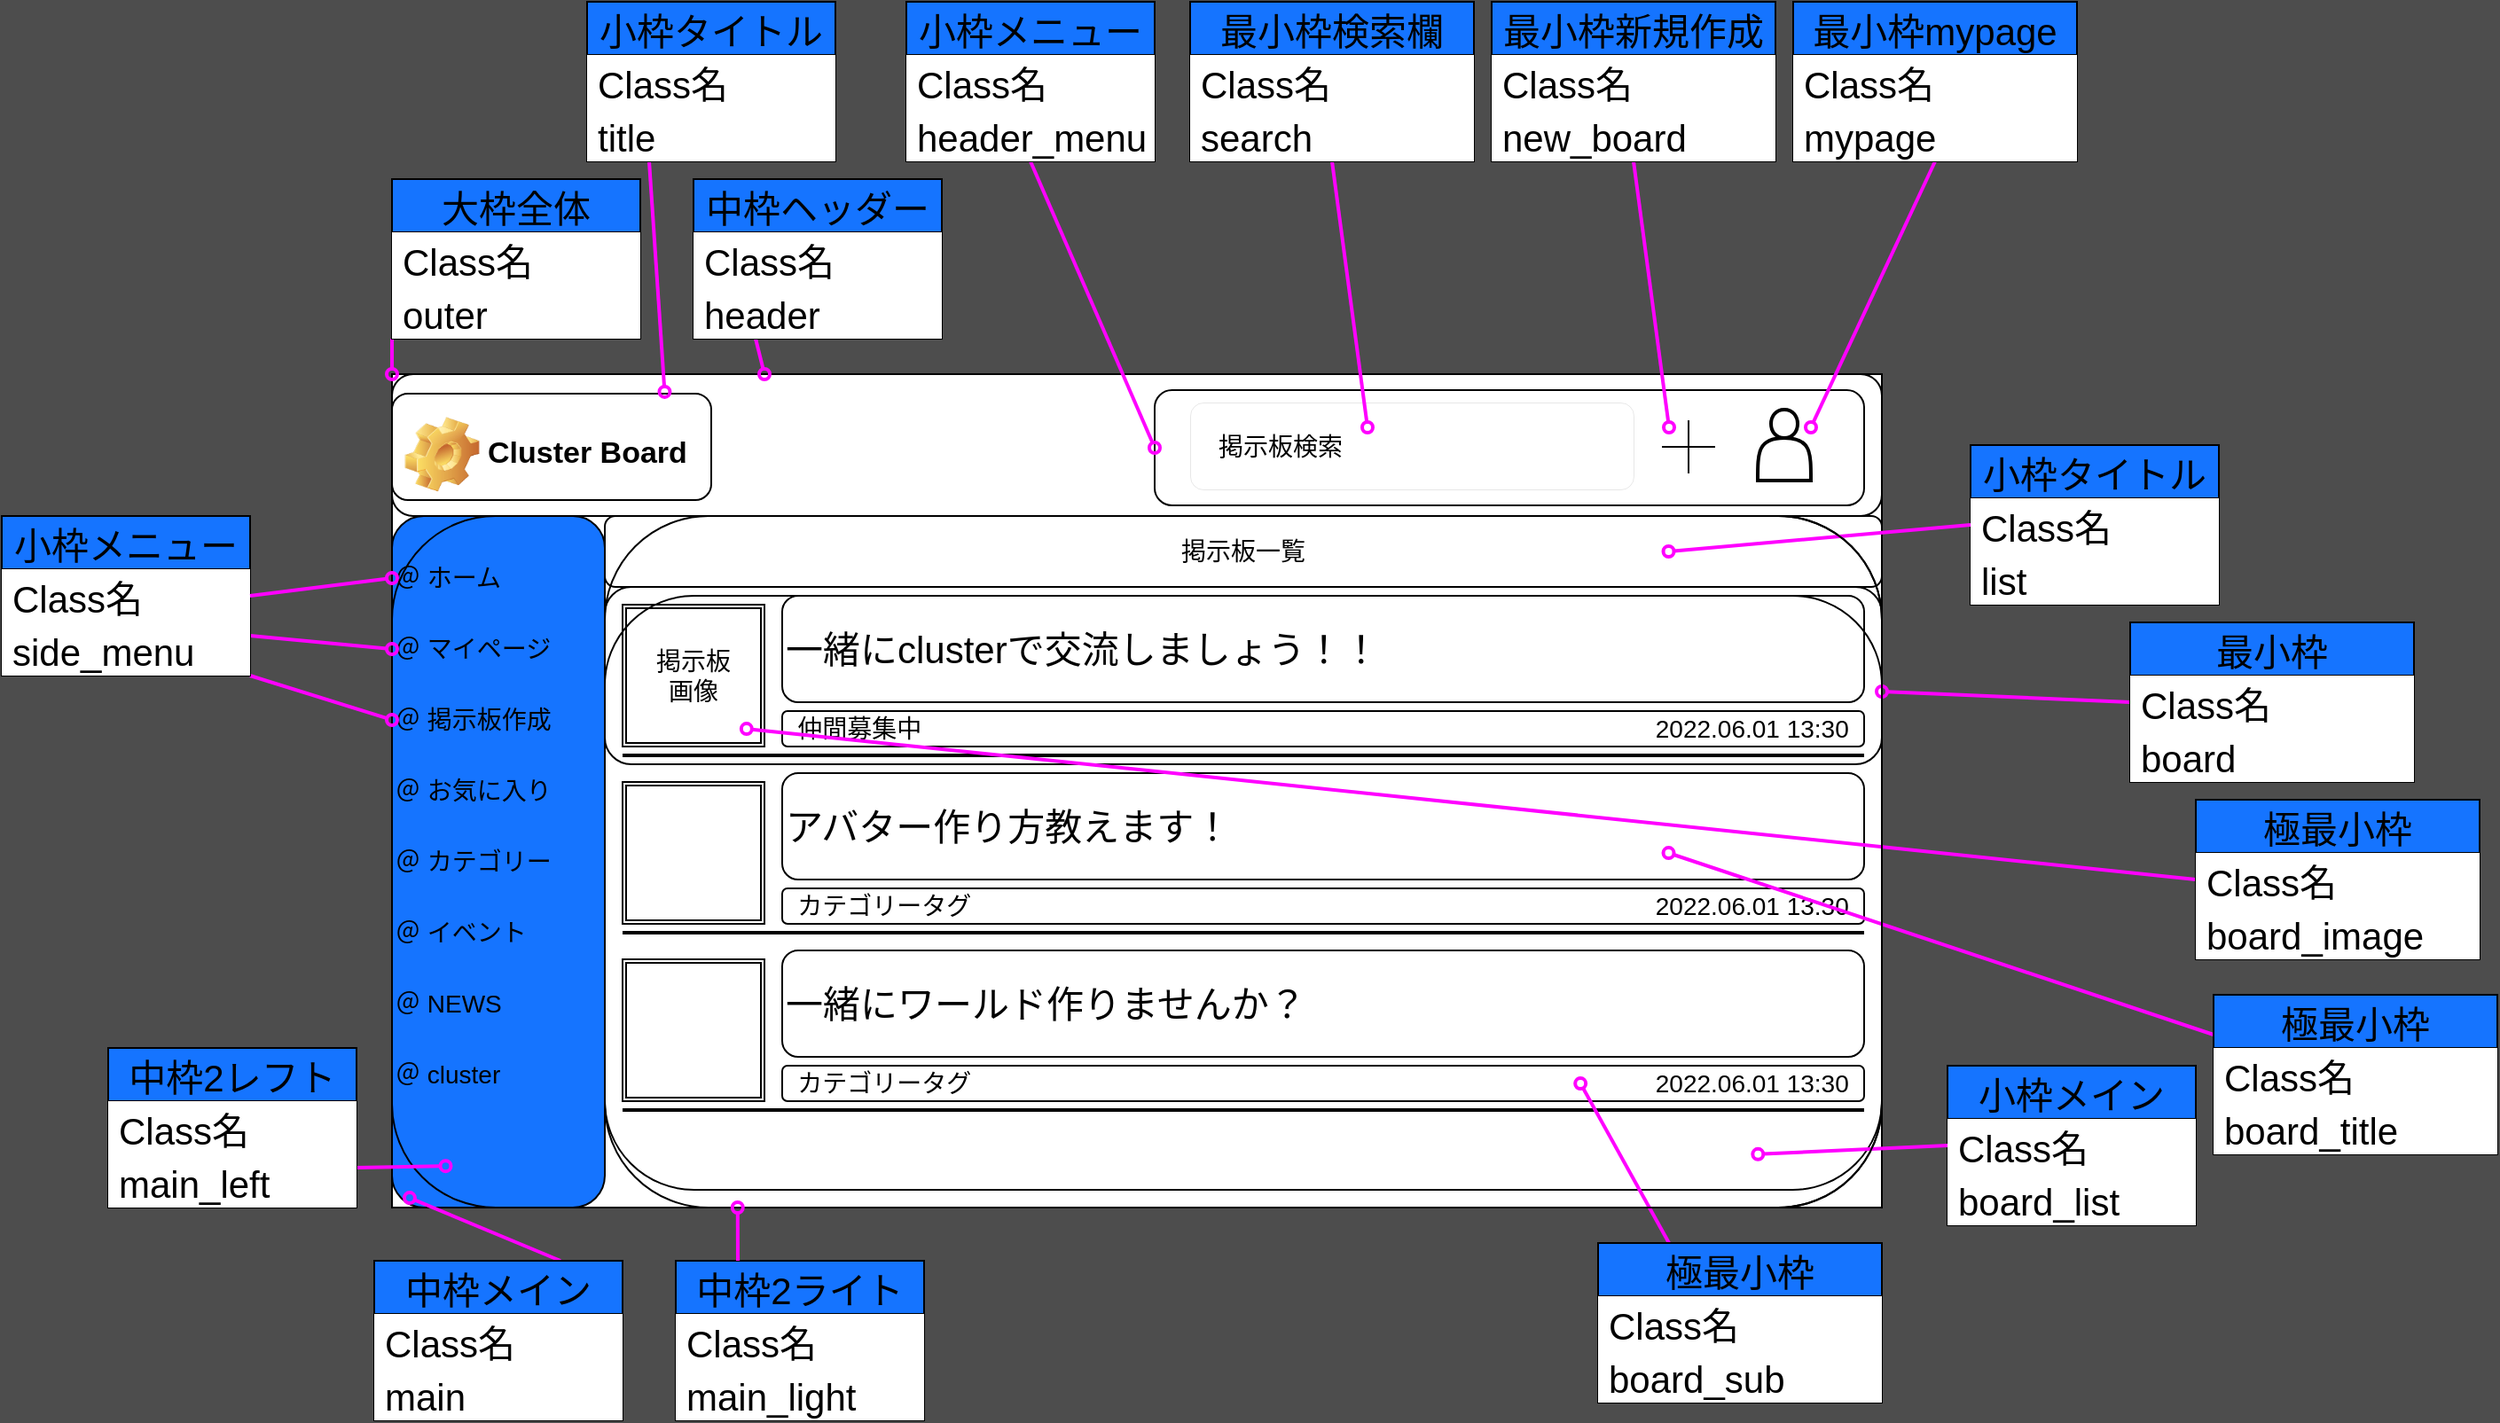<mxfile>
    <diagram id="5NjRsivekWBU3BriZSe2" name="ページ1">
        <mxGraphModel dx="1555" dy="1671" grid="1" gridSize="10" guides="1" tooltips="1" connect="1" arrows="1" fold="1" page="1" pageScale="1" pageWidth="827" pageHeight="1169" background="#4D4D4D" math="0" shadow="0">
            <root>
                <mxCell id="0"/>
                <mxCell id="1" parent="0"/>
                <mxCell id="2" value="" style="rounded=0;whiteSpace=wrap;html=1;fillColor=default;" parent="1" vertex="1">
                    <mxGeometry x="-50" y="90" width="840" height="470" as="geometry"/>
                </mxCell>
                <mxCell id="4" value="" style="rounded=1;whiteSpace=wrap;html=1;fillColor=#1574FF;" parent="1" vertex="1">
                    <mxGeometry x="-50" y="170" width="120" height="390" as="geometry"/>
                </mxCell>
                <mxCell id="64" value="" style="rounded=1;whiteSpace=wrap;html=1;fontSize=21;strokeColor=#000000;strokeWidth=1;fillColor=none;" parent="1" vertex="1">
                    <mxGeometry x="-50" y="170" width="840" height="390" as="geometry"/>
                </mxCell>
                <mxCell id="3" value="" style="rounded=1;whiteSpace=wrap;html=1;fillColor=#FFFFFF;" parent="1" vertex="1">
                    <mxGeometry x="-50" y="90" width="840" height="80" as="geometry"/>
                </mxCell>
                <mxCell id="5" value="&lt;font style=&quot;font-size: 17px&quot;&gt;Cluster Board&lt;/font&gt;" style="label;whiteSpace=wrap;html=1;image=img/clipart/Gear_128x128.png;fillColor=none;strokeWidth=0;strokeColor=none;" parent="1" vertex="1">
                    <mxGeometry x="-50" y="100" width="210" height="70" as="geometry"/>
                </mxCell>
                <mxCell id="9" value="&lt;font style=&quot;font-size: 14px&quot;&gt;＠ ホーム&lt;/font&gt;" style="rounded=1;whiteSpace=wrap;html=1;fontSize=17;strokeWidth=0;fillColor=none;strokeColor=none;align=left;" parent="1" vertex="1">
                    <mxGeometry x="-50" y="180" width="100" height="50" as="geometry"/>
                </mxCell>
                <mxCell id="11" value="&lt;font style=&quot;font-size: 14px&quot;&gt;＠ マイページ&lt;/font&gt;" style="rounded=1;whiteSpace=wrap;html=1;fontSize=17;strokeWidth=0;fillColor=none;strokeColor=none;align=left;" parent="1" vertex="1">
                    <mxGeometry x="-50" y="220" width="100" height="50" as="geometry"/>
                </mxCell>
                <mxCell id="17" value="&lt;font style=&quot;font-size: 14px&quot;&gt;＠ 掲示板作成&lt;/font&gt;" style="rounded=1;whiteSpace=wrap;html=1;fontSize=17;strokeWidth=0;fillColor=none;strokeColor=none;align=left;" parent="1" vertex="1">
                    <mxGeometry x="-50" y="260" width="100" height="50" as="geometry"/>
                </mxCell>
                <mxCell id="18" value="&lt;font style=&quot;font-size: 14px&quot;&gt;＠ カテゴリー&lt;/font&gt;" style="rounded=1;whiteSpace=wrap;html=1;fontSize=17;strokeWidth=0;fillColor=none;strokeColor=none;align=left;" parent="1" vertex="1">
                    <mxGeometry x="-50" y="340" width="100" height="50" as="geometry"/>
                </mxCell>
                <mxCell id="19" value="&lt;font style=&quot;font-size: 14px&quot;&gt;＠ イベント&lt;/font&gt;" style="rounded=1;whiteSpace=wrap;html=1;fontSize=17;strokeWidth=0;fillColor=none;strokeColor=none;align=left;" parent="1" vertex="1">
                    <mxGeometry x="-50" y="380" width="100" height="50" as="geometry"/>
                </mxCell>
                <mxCell id="20" value="&lt;font style=&quot;font-size: 14px&quot;&gt;＠ NEWS&lt;/font&gt;" style="rounded=1;whiteSpace=wrap;html=1;fontSize=17;strokeWidth=0;fillColor=none;strokeColor=none;align=left;" parent="1" vertex="1">
                    <mxGeometry x="-50" y="420" width="100" height="50" as="geometry"/>
                </mxCell>
                <mxCell id="21" value="&lt;font style=&quot;font-size: 14px&quot;&gt;＠ お気に入り&lt;/font&gt;" style="rounded=1;whiteSpace=wrap;html=1;fontSize=17;strokeWidth=0;fillColor=none;strokeColor=none;align=left;" parent="1" vertex="1">
                    <mxGeometry x="-50" y="300" width="100" height="50" as="geometry"/>
                </mxCell>
                <mxCell id="22" value="&lt;font style=&quot;font-size: 14px&quot;&gt;＠ cluster&lt;/font&gt;" style="rounded=1;whiteSpace=wrap;html=1;fontSize=17;strokeWidth=0;fillColor=none;strokeColor=none;align=left;" parent="1" vertex="1">
                    <mxGeometry x="-50" y="460" width="100" height="50" as="geometry"/>
                </mxCell>
                <mxCell id="23" value="　掲示板検索" style="rounded=1;whiteSpace=wrap;html=1;fontSize=14;strokeWidth=0;fillColor=none;align=left;" parent="1" vertex="1">
                    <mxGeometry x="400" y="106" width="250" height="49" as="geometry"/>
                </mxCell>
                <mxCell id="25" value="" style="shape=cross;whiteSpace=wrap;html=1;fontSize=14;strokeWidth=1;fillColor=none;size=0;" parent="1" vertex="1">
                    <mxGeometry x="666" y="116" width="30" height="30" as="geometry"/>
                </mxCell>
                <mxCell id="28" value="" style="shape=actor;whiteSpace=wrap;html=1;fontSize=14;strokeWidth=2;fillColor=none;strokeColor=#000000;" parent="1" vertex="1">
                    <mxGeometry x="720" y="110" width="30" height="40" as="geometry"/>
                </mxCell>
                <mxCell id="29" value="掲示板&lt;br&gt;画像" style="shape=ext;double=1;whiteSpace=wrap;html=1;aspect=fixed;fontSize=14;strokeColor=#000000;strokeWidth=1;fillColor=none;" parent="1" vertex="1">
                    <mxGeometry x="80" y="220" width="80" height="80" as="geometry"/>
                </mxCell>
                <mxCell id="31" value="掲示板一覧" style="rounded=1;whiteSpace=wrap;html=1;fontSize=14;strokeColor=#000000;strokeWidth=1;fillColor=none;" parent="1" vertex="1">
                    <mxGeometry x="70" y="170" width="720" height="40" as="geometry"/>
                </mxCell>
                <mxCell id="32" value="" style="line;strokeWidth=2;html=1;fontSize=14;fillColor=none;" parent="1" vertex="1">
                    <mxGeometry x="80" y="300" width="700" height="10" as="geometry"/>
                </mxCell>
                <mxCell id="33" value="" style="rounded=1;whiteSpace=wrap;html=1;fontSize=14;strokeColor=#000000;strokeWidth=1;fillColor=none;" parent="1" vertex="1">
                    <mxGeometry x="70" y="210" width="720" height="100" as="geometry"/>
                </mxCell>
                <mxCell id="34" value="一緒にclusterで交流しましょう！！" style="rounded=1;whiteSpace=wrap;html=1;fontSize=21;strokeColor=#000000;strokeWidth=1;fillColor=none;align=left;" parent="1" vertex="1">
                    <mxGeometry x="170" y="215" width="610" height="60" as="geometry"/>
                </mxCell>
                <mxCell id="35" value="仲間募集中　　　　　　&amp;nbsp; &amp;nbsp; &amp;nbsp; &amp;nbsp; &amp;nbsp; &amp;nbsp; &amp;nbsp; &amp;nbsp; &amp;nbsp; &amp;nbsp; 　　　　　　　　　　　　　　　　　　2022.06.01 13:30" style="rounded=1;whiteSpace=wrap;html=1;fontSize=14;strokeColor=#000000;strokeWidth=1;fillColor=none;" parent="1" vertex="1">
                    <mxGeometry x="170" y="280" width="610" height="20" as="geometry"/>
                </mxCell>
                <mxCell id="37" value="アバター作り方教えます！" style="rounded=1;whiteSpace=wrap;html=1;fontSize=21;strokeColor=#000000;strokeWidth=1;fillColor=none;align=left;" parent="1" vertex="1">
                    <mxGeometry x="170" y="315" width="610" height="60" as="geometry"/>
                </mxCell>
                <mxCell id="38" value="カテゴリータグ　　　　　　&amp;nbsp; &amp;nbsp; &amp;nbsp; &amp;nbsp; &amp;nbsp; &amp;nbsp; &amp;nbsp; &amp;nbsp; &amp;nbsp; &amp;nbsp; 　　　　　　　　　　　　　　　　2022.06.01 13:30" style="rounded=1;whiteSpace=wrap;html=1;fontSize=14;strokeColor=#000000;strokeWidth=1;fillColor=none;" parent="1" vertex="1">
                    <mxGeometry x="170" y="380" width="610" height="20" as="geometry"/>
                </mxCell>
                <mxCell id="39" value="" style="shape=ext;double=1;whiteSpace=wrap;html=1;aspect=fixed;fontSize=21;strokeColor=#000000;strokeWidth=1;fillColor=none;" parent="1" vertex="1">
                    <mxGeometry x="80" y="320" width="80" height="80" as="geometry"/>
                </mxCell>
                <mxCell id="40" value="" style="line;strokeWidth=2;html=1;fontSize=21;fillColor=none;" parent="1" vertex="1">
                    <mxGeometry x="80" y="400" width="700" height="10" as="geometry"/>
                </mxCell>
                <mxCell id="41" value="一緒にワールド作りませんか？" style="rounded=1;whiteSpace=wrap;html=1;fontSize=21;strokeColor=#000000;strokeWidth=1;fillColor=none;align=left;" parent="1" vertex="1">
                    <mxGeometry x="170" y="415" width="610" height="60" as="geometry"/>
                </mxCell>
                <mxCell id="42" value="カテゴリータグ　　　　　　&amp;nbsp; &amp;nbsp; &amp;nbsp; &amp;nbsp; &amp;nbsp; &amp;nbsp; &amp;nbsp; &amp;nbsp; &amp;nbsp; &amp;nbsp; 　　　　　　　　　　　　　　　　2022.06.01 13:30" style="rounded=1;whiteSpace=wrap;html=1;fontSize=14;strokeColor=#000000;strokeWidth=1;fillColor=none;" parent="1" vertex="1">
                    <mxGeometry x="170" y="480" width="610" height="20" as="geometry"/>
                </mxCell>
                <mxCell id="43" value="" style="shape=ext;double=1;whiteSpace=wrap;html=1;aspect=fixed;fontSize=21;strokeColor=#000000;strokeWidth=1;fillColor=none;" parent="1" vertex="1">
                    <mxGeometry x="80" y="420" width="80" height="80" as="geometry"/>
                </mxCell>
                <mxCell id="44" value="" style="line;strokeWidth=2;html=1;fontSize=21;fillColor=none;" parent="1" vertex="1">
                    <mxGeometry x="80" y="500" width="700" height="10" as="geometry"/>
                </mxCell>
                <mxCell id="53" style="edgeStyle=none;html=1;exitX=0;exitY=1;exitDx=0;exitDy=0;entryX=0;entryY=0;entryDx=0;entryDy=0;fontSize=21;strokeWidth=2;strokeColor=#FF00FF;endArrow=oval;endFill=0;" parent="1" source="49" target="3" edge="1">
                    <mxGeometry relative="1" as="geometry"/>
                </mxCell>
                <mxCell id="49" value="大枠全体" style="swimlane;fontStyle=0;childLayout=stackLayout;horizontal=1;startSize=30;horizontalStack=0;resizeParent=1;resizeParentMax=0;resizeLast=0;collapsible=1;marginBottom=0;fontSize=21;strokeColor=#000000;strokeWidth=1;fillColor=#1574FF;" parent="1" vertex="1">
                    <mxGeometry x="-50" y="-20" width="140" height="90" as="geometry"/>
                </mxCell>
                <mxCell id="50" value="Class名" style="text;strokeColor=none;fillColor=default;align=left;verticalAlign=middle;spacingLeft=4;spacingRight=4;overflow=hidden;points=[[0,0.5],[1,0.5]];portConstraint=eastwest;rotatable=0;fontSize=21;" parent="49" vertex="1">
                    <mxGeometry y="30" width="140" height="30" as="geometry"/>
                </mxCell>
                <mxCell id="51" value="outer" style="text;strokeColor=none;fillColor=default;align=left;verticalAlign=middle;spacingLeft=4;spacingRight=4;overflow=hidden;points=[[0,0.5],[1,0.5]];portConstraint=eastwest;rotatable=0;fontSize=21;" parent="49" vertex="1">
                    <mxGeometry y="60" width="140" height="30" as="geometry"/>
                </mxCell>
                <mxCell id="58" style="edgeStyle=none;html=1;exitX=0.25;exitY=1;exitDx=0;exitDy=0;entryX=0.25;entryY=0;entryDx=0;entryDy=0;fontSize=21;endArrow=oval;endFill=0;strokeColor=#FF00FF;strokeWidth=2;" parent="1" source="54" target="3" edge="1">
                    <mxGeometry relative="1" as="geometry"/>
                </mxCell>
                <mxCell id="54" value="中枠ヘッダー" style="swimlane;fontStyle=0;childLayout=stackLayout;horizontal=1;startSize=30;horizontalStack=0;resizeParent=1;resizeParentMax=0;resizeLast=0;collapsible=1;marginBottom=0;fontSize=21;strokeColor=#000000;strokeWidth=1;fillColor=#1574FF;" parent="1" vertex="1">
                    <mxGeometry x="120" y="-20" width="140" height="90" as="geometry"/>
                </mxCell>
                <mxCell id="55" value="Class名" style="text;strokeColor=none;fillColor=default;align=left;verticalAlign=middle;spacingLeft=4;spacingRight=4;overflow=hidden;points=[[0,0.5],[1,0.5]];portConstraint=eastwest;rotatable=0;fontSize=21;" parent="54" vertex="1">
                    <mxGeometry y="30" width="140" height="30" as="geometry"/>
                </mxCell>
                <mxCell id="56" value="header" style="text;strokeColor=none;fillColor=default;align=left;verticalAlign=middle;spacingLeft=4;spacingRight=4;overflow=hidden;points=[[0,0.5],[1,0.5]];portConstraint=eastwest;rotatable=0;fontSize=21;" parent="54" vertex="1">
                    <mxGeometry y="60" width="140" height="30" as="geometry"/>
                </mxCell>
                <mxCell id="63" style="edgeStyle=none;html=1;exitX=1;exitY=0.75;exitDx=0;exitDy=0;entryX=0.036;entryY=0.94;entryDx=0;entryDy=0;entryPerimeter=0;fontSize=21;endArrow=oval;endFill=0;strokeColor=#FF00FF;strokeWidth=2;" parent="1" source="59" target="64" edge="1">
                    <mxGeometry relative="1" as="geometry"/>
                </mxCell>
                <mxCell id="59" value="中枠2レフト" style="swimlane;fontStyle=0;childLayout=stackLayout;horizontal=1;startSize=30;horizontalStack=0;resizeParent=1;resizeParentMax=0;resizeLast=0;collapsible=1;marginBottom=0;fontSize=21;strokeColor=#000000;strokeWidth=1;fillColor=#1574FF;" parent="1" vertex="1">
                    <mxGeometry x="-210" y="470" width="140" height="90" as="geometry"/>
                </mxCell>
                <mxCell id="60" value="Class名" style="text;strokeColor=none;fillColor=default;align=left;verticalAlign=middle;spacingLeft=4;spacingRight=4;overflow=hidden;points=[[0,0.5],[1,0.5]];portConstraint=eastwest;rotatable=0;fontSize=21;" parent="59" vertex="1">
                    <mxGeometry y="30" width="140" height="30" as="geometry"/>
                </mxCell>
                <mxCell id="61" value="main_left" style="text;strokeColor=none;fillColor=default;align=left;verticalAlign=middle;spacingLeft=4;spacingRight=4;overflow=hidden;points=[[0,0.5],[1,0.5]];portConstraint=eastwest;rotatable=0;fontSize=21;" parent="59" vertex="1">
                    <mxGeometry y="60" width="140" height="30" as="geometry"/>
                </mxCell>
                <mxCell id="68" style="edgeStyle=none;html=1;exitX=0.75;exitY=0;exitDx=0;exitDy=0;entryX=0.083;entryY=0.986;entryDx=0;entryDy=0;fontSize=21;endArrow=oval;endFill=0;strokeColor=#FF00FF;strokeWidth=2;entryPerimeter=0;" parent="1" source="65" target="4" edge="1">
                    <mxGeometry relative="1" as="geometry"/>
                </mxCell>
                <mxCell id="65" value="中枠メイン" style="swimlane;fontStyle=0;childLayout=stackLayout;horizontal=1;startSize=30;horizontalStack=0;resizeParent=1;resizeParentMax=0;resizeLast=0;collapsible=1;marginBottom=0;fontSize=21;strokeColor=#000000;strokeWidth=1;fillColor=#1574FF;" parent="1" vertex="1">
                    <mxGeometry x="-60" y="590" width="140" height="90" as="geometry"/>
                </mxCell>
                <mxCell id="66" value="Class名" style="text;strokeColor=none;fillColor=default;align=left;verticalAlign=middle;spacingLeft=4;spacingRight=4;overflow=hidden;points=[[0,0.5],[1,0.5]];portConstraint=eastwest;rotatable=0;fontSize=21;" parent="65" vertex="1">
                    <mxGeometry y="30" width="140" height="30" as="geometry"/>
                </mxCell>
                <mxCell id="67" value="main" style="text;strokeColor=none;fillColor=default;align=left;verticalAlign=middle;spacingLeft=4;spacingRight=4;overflow=hidden;points=[[0,0.5],[1,0.5]];portConstraint=eastwest;rotatable=0;fontSize=21;" parent="65" vertex="1">
                    <mxGeometry y="60" width="140" height="30" as="geometry"/>
                </mxCell>
                <mxCell id="69" value="" style="rounded=1;whiteSpace=wrap;html=1;fontSize=21;strokeColor=#000000;strokeWidth=1;fillColor=none;" parent="1" vertex="1">
                    <mxGeometry x="-50" y="101" width="180" height="60" as="geometry"/>
                </mxCell>
                <mxCell id="70" value="" style="rounded=1;whiteSpace=wrap;html=1;fontSize=21;strokeColor=#000000;strokeWidth=1;fillColor=none;" parent="1" vertex="1">
                    <mxGeometry x="380" y="99" width="400" height="65" as="geometry"/>
                </mxCell>
                <mxCell id="74" style="edgeStyle=none;html=1;exitX=0.25;exitY=1;exitDx=0;exitDy=0;entryX=0.854;entryY=-0.017;entryDx=0;entryDy=0;fontSize=21;endArrow=oval;endFill=0;strokeColor=#FF00FF;strokeWidth=2;entryPerimeter=0;" parent="1" source="71" target="69" edge="1">
                    <mxGeometry relative="1" as="geometry"/>
                </mxCell>
                <mxCell id="71" value="小枠タイトル" style="swimlane;fontStyle=0;childLayout=stackLayout;horizontal=1;startSize=30;horizontalStack=0;resizeParent=1;resizeParentMax=0;resizeLast=0;collapsible=1;marginBottom=0;fontSize=21;strokeColor=#000000;strokeWidth=1;fillColor=#1574FF;" parent="1" vertex="1">
                    <mxGeometry x="60" y="-120" width="140" height="90" as="geometry"/>
                </mxCell>
                <mxCell id="72" value="Class名" style="text;strokeColor=none;fillColor=default;align=left;verticalAlign=middle;spacingLeft=4;spacingRight=4;overflow=hidden;points=[[0,0.5],[1,0.5]];portConstraint=eastwest;rotatable=0;fontSize=21;" parent="71" vertex="1">
                    <mxGeometry y="30" width="140" height="30" as="geometry"/>
                </mxCell>
                <mxCell id="73" value="title" style="text;strokeColor=none;fillColor=default;align=left;verticalAlign=middle;spacingLeft=4;spacingRight=4;overflow=hidden;points=[[0,0.5],[1,0.5]];portConstraint=eastwest;rotatable=0;fontSize=21;" parent="71" vertex="1">
                    <mxGeometry y="60" width="140" height="30" as="geometry"/>
                </mxCell>
                <mxCell id="78" style="edgeStyle=none;html=1;exitX=0.5;exitY=1;exitDx=0;exitDy=0;entryX=0;entryY=0.5;entryDx=0;entryDy=0;fontSize=21;endArrow=oval;endFill=0;strokeColor=#FF00FF;strokeWidth=2;" parent="1" source="75" target="70" edge="1">
                    <mxGeometry relative="1" as="geometry"/>
                </mxCell>
                <mxCell id="75" value="小枠メニュー" style="swimlane;fontStyle=0;childLayout=stackLayout;horizontal=1;startSize=30;horizontalStack=0;resizeParent=1;resizeParentMax=0;resizeLast=0;collapsible=1;marginBottom=0;fontSize=21;strokeColor=#000000;strokeWidth=1;fillColor=#1574FF;" parent="1" vertex="1">
                    <mxGeometry x="240" y="-120" width="140" height="90" as="geometry"/>
                </mxCell>
                <mxCell id="76" value="Class名" style="text;strokeColor=none;fillColor=default;align=left;verticalAlign=middle;spacingLeft=4;spacingRight=4;overflow=hidden;points=[[0,0.5],[1,0.5]];portConstraint=eastwest;rotatable=0;fontSize=21;" parent="75" vertex="1">
                    <mxGeometry y="30" width="140" height="30" as="geometry"/>
                </mxCell>
                <mxCell id="77" value="header_menu" style="text;strokeColor=none;fillColor=default;align=left;verticalAlign=middle;spacingLeft=4;spacingRight=4;overflow=hidden;points=[[0,0.5],[1,0.5]];portConstraint=eastwest;rotatable=0;fontSize=21;" parent="75" vertex="1">
                    <mxGeometry y="60" width="140" height="30" as="geometry"/>
                </mxCell>
                <mxCell id="83" style="edgeStyle=none;html=1;exitX=1;exitY=0.75;exitDx=0;exitDy=0;entryX=0;entryY=0.5;entryDx=0;entryDy=0;fontSize=21;endArrow=oval;endFill=0;strokeColor=#FF00FF;strokeWidth=2;" parent="1" source="79" target="11" edge="1">
                    <mxGeometry relative="1" as="geometry"/>
                </mxCell>
                <mxCell id="84" style="edgeStyle=none;html=1;exitX=1;exitY=1;exitDx=0;exitDy=0;entryX=0;entryY=0.5;entryDx=0;entryDy=0;fontSize=21;endArrow=oval;endFill=0;strokeColor=#FF00FF;strokeWidth=2;" parent="1" source="79" target="17" edge="1">
                    <mxGeometry relative="1" as="geometry"/>
                </mxCell>
                <mxCell id="79" value="小枠メニュー" style="swimlane;fontStyle=0;childLayout=stackLayout;horizontal=1;startSize=30;horizontalStack=0;resizeParent=1;resizeParentMax=0;resizeLast=0;collapsible=1;marginBottom=0;fontSize=21;strokeColor=#000000;strokeWidth=1;fillColor=#1574FF;" parent="1" vertex="1">
                    <mxGeometry x="-270" y="170" width="140" height="90" as="geometry"/>
                </mxCell>
                <mxCell id="80" value="Class名" style="text;strokeColor=none;fillColor=default;align=left;verticalAlign=middle;spacingLeft=4;spacingRight=4;overflow=hidden;points=[[0,0.5],[1,0.5]];portConstraint=eastwest;rotatable=0;fontSize=21;" parent="79" vertex="1">
                    <mxGeometry y="30" width="140" height="30" as="geometry"/>
                </mxCell>
                <mxCell id="81" value="side_menu" style="text;strokeColor=none;fillColor=default;align=left;verticalAlign=middle;spacingLeft=4;spacingRight=4;overflow=hidden;points=[[0,0.5],[1,0.5]];portConstraint=eastwest;rotatable=0;fontSize=21;" parent="79" vertex="1">
                    <mxGeometry y="60" width="140" height="30" as="geometry"/>
                </mxCell>
                <mxCell id="82" style="edgeStyle=none;html=1;exitX=1;exitY=0.5;exitDx=0;exitDy=0;entryX=0;entryY=0.5;entryDx=0;entryDy=0;fontSize=21;endArrow=oval;endFill=0;strokeColor=#FF00FF;strokeWidth=2;" parent="1" source="80" target="9" edge="1">
                    <mxGeometry relative="1" as="geometry"/>
                </mxCell>
                <mxCell id="88" style="edgeStyle=none;html=1;exitX=0.5;exitY=1;exitDx=0;exitDy=0;entryX=0.3;entryY=0.323;entryDx=0;entryDy=0;entryPerimeter=0;fontSize=21;endArrow=oval;endFill=0;strokeColor=#FF00FF;strokeWidth=2;" parent="1" source="85" target="70" edge="1">
                    <mxGeometry relative="1" as="geometry"/>
                </mxCell>
                <mxCell id="85" value="最小枠検索欄" style="swimlane;fontStyle=0;childLayout=stackLayout;horizontal=1;startSize=30;horizontalStack=0;resizeParent=1;resizeParentMax=0;resizeLast=0;collapsible=1;marginBottom=0;fontSize=21;strokeColor=#000000;strokeWidth=1;fillColor=#1574FF;" parent="1" vertex="1">
                    <mxGeometry x="400" y="-120" width="160" height="90" as="geometry"/>
                </mxCell>
                <mxCell id="86" value="Class名" style="text;strokeColor=none;fillColor=default;align=left;verticalAlign=middle;spacingLeft=4;spacingRight=4;overflow=hidden;points=[[0,0.5],[1,0.5]];portConstraint=eastwest;rotatable=0;fontSize=21;" parent="85" vertex="1">
                    <mxGeometry y="30" width="160" height="30" as="geometry"/>
                </mxCell>
                <mxCell id="87" value="search" style="text;strokeColor=none;fillColor=default;align=left;verticalAlign=middle;spacingLeft=4;spacingRight=4;overflow=hidden;points=[[0,0.5],[1,0.5]];portConstraint=eastwest;rotatable=0;fontSize=21;" parent="85" vertex="1">
                    <mxGeometry y="60" width="160" height="30" as="geometry"/>
                </mxCell>
                <mxCell id="97" style="edgeStyle=none;html=1;exitX=0.5;exitY=1;exitDx=0;exitDy=0;fontSize=21;endArrow=oval;endFill=0;strokeColor=#FF00FF;strokeWidth=2;" parent="1" source="89" edge="1">
                    <mxGeometry relative="1" as="geometry">
                        <mxPoint x="670" y="120" as="targetPoint"/>
                    </mxGeometry>
                </mxCell>
                <mxCell id="89" value="最小枠新規作成" style="swimlane;fontStyle=0;childLayout=stackLayout;horizontal=1;startSize=30;horizontalStack=0;resizeParent=1;resizeParentMax=0;resizeLast=0;collapsible=1;marginBottom=0;fontSize=21;strokeColor=#000000;strokeWidth=1;fillColor=#1574FF;" parent="1" vertex="1">
                    <mxGeometry x="570" y="-120" width="160" height="90" as="geometry"/>
                </mxCell>
                <mxCell id="90" value="Class名" style="text;strokeColor=none;fillColor=default;align=left;verticalAlign=middle;spacingLeft=4;spacingRight=4;overflow=hidden;points=[[0,0.5],[1,0.5]];portConstraint=eastwest;rotatable=0;fontSize=21;" parent="89" vertex="1">
                    <mxGeometry y="30" width="160" height="30" as="geometry"/>
                </mxCell>
                <mxCell id="91" value="new_board" style="text;strokeColor=none;fillColor=default;align=left;verticalAlign=middle;spacingLeft=4;spacingRight=4;overflow=hidden;points=[[0,0.5],[1,0.5]];portConstraint=eastwest;rotatable=0;fontSize=21;" parent="89" vertex="1">
                    <mxGeometry y="60" width="160" height="30" as="geometry"/>
                </mxCell>
                <mxCell id="98" style="edgeStyle=none;html=1;exitX=0.5;exitY=1;exitDx=0;exitDy=0;entryX=0.925;entryY=0.323;entryDx=0;entryDy=0;entryPerimeter=0;fontSize=21;endArrow=oval;endFill=0;strokeColor=#FF00FF;strokeWidth=2;" parent="1" source="92" target="70" edge="1">
                    <mxGeometry relative="1" as="geometry"/>
                </mxCell>
                <mxCell id="92" value="最小枠mypage" style="swimlane;fontStyle=0;childLayout=stackLayout;horizontal=1;startSize=30;horizontalStack=0;resizeParent=1;resizeParentMax=0;resizeLast=0;collapsible=1;marginBottom=0;fontSize=21;strokeColor=#000000;strokeWidth=1;fillColor=#1574FF;" parent="1" vertex="1">
                    <mxGeometry x="740" y="-120" width="160" height="90" as="geometry"/>
                </mxCell>
                <mxCell id="93" value="Class名" style="text;strokeColor=none;fillColor=default;align=left;verticalAlign=middle;spacingLeft=4;spacingRight=4;overflow=hidden;points=[[0,0.5],[1,0.5]];portConstraint=eastwest;rotatable=0;fontSize=21;" parent="92" vertex="1">
                    <mxGeometry y="30" width="160" height="30" as="geometry"/>
                </mxCell>
                <mxCell id="94" value="mypage" style="text;strokeColor=none;fillColor=default;align=left;verticalAlign=middle;spacingLeft=4;spacingRight=4;overflow=hidden;points=[[0,0.5],[1,0.5]];portConstraint=eastwest;rotatable=0;fontSize=21;" parent="92" vertex="1">
                    <mxGeometry y="60" width="160" height="30" as="geometry"/>
                </mxCell>
                <mxCell id="99" value="小枠タイトル" style="swimlane;fontStyle=0;childLayout=stackLayout;horizontal=1;startSize=30;horizontalStack=0;resizeParent=1;resizeParentMax=0;resizeLast=0;collapsible=1;marginBottom=0;fontSize=21;strokeColor=#000000;strokeWidth=1;fillColor=#1574FF;" parent="1" vertex="1">
                    <mxGeometry x="840" y="130" width="140" height="90" as="geometry"/>
                </mxCell>
                <mxCell id="100" value="Class名" style="text;strokeColor=none;fillColor=default;align=left;verticalAlign=middle;spacingLeft=4;spacingRight=4;overflow=hidden;points=[[0,0.5],[1,0.5]];portConstraint=eastwest;rotatable=0;fontSize=21;" parent="99" vertex="1">
                    <mxGeometry y="30" width="140" height="30" as="geometry"/>
                </mxCell>
                <mxCell id="101" value="list" style="text;strokeColor=none;fillColor=default;align=left;verticalAlign=middle;spacingLeft=4;spacingRight=4;overflow=hidden;points=[[0,0.5],[1,0.5]];portConstraint=eastwest;rotatable=0;fontSize=21;" parent="99" vertex="1">
                    <mxGeometry y="60" width="140" height="30" as="geometry"/>
                </mxCell>
                <mxCell id="102" value="" style="rounded=1;whiteSpace=wrap;html=1;fontSize=21;strokeColor=#000000;strokeWidth=1;fillColor=none;" parent="1" vertex="1">
                    <mxGeometry x="70" y="215" width="720" height="335" as="geometry"/>
                </mxCell>
                <mxCell id="103" style="edgeStyle=none;html=1;exitX=0;exitY=0.5;exitDx=0;exitDy=0;entryX=0.833;entryY=0.5;entryDx=0;entryDy=0;entryPerimeter=0;fontSize=21;endArrow=oval;endFill=0;strokeColor=#FF00FF;strokeWidth=2;" parent="1" source="100" target="31" edge="1">
                    <mxGeometry relative="1" as="geometry"/>
                </mxCell>
                <mxCell id="104" value="小枠メイン" style="swimlane;fontStyle=0;childLayout=stackLayout;horizontal=1;startSize=30;horizontalStack=0;resizeParent=1;resizeParentMax=0;resizeLast=0;collapsible=1;marginBottom=0;fontSize=21;strokeColor=#000000;strokeWidth=1;fillColor=#1574FF;" parent="1" vertex="1">
                    <mxGeometry x="827" y="480" width="140" height="90" as="geometry"/>
                </mxCell>
                <mxCell id="105" value="Class名" style="text;strokeColor=none;fillColor=default;align=left;verticalAlign=middle;spacingLeft=4;spacingRight=4;overflow=hidden;points=[[0,0.5],[1,0.5]];portConstraint=eastwest;rotatable=0;fontSize=21;" parent="104" vertex="1">
                    <mxGeometry y="30" width="140" height="30" as="geometry"/>
                </mxCell>
                <mxCell id="106" value="board_list" style="text;strokeColor=none;fillColor=default;align=left;verticalAlign=middle;spacingLeft=4;spacingRight=4;overflow=hidden;points=[[0,0.5],[1,0.5]];portConstraint=eastwest;rotatable=0;fontSize=21;" parent="104" vertex="1">
                    <mxGeometry y="60" width="140" height="30" as="geometry"/>
                </mxCell>
                <mxCell id="107" style="edgeStyle=none;html=1;exitX=0;exitY=0.5;exitDx=0;exitDy=0;entryX=0.903;entryY=0.94;entryDx=0;entryDy=0;entryPerimeter=0;fontSize=21;endArrow=oval;endFill=0;strokeColor=#FF00FF;strokeWidth=2;" parent="1" source="105" target="102" edge="1">
                    <mxGeometry relative="1" as="geometry"/>
                </mxCell>
                <mxCell id="111" style="edgeStyle=none;html=1;exitX=0;exitY=0.5;exitDx=0;exitDy=0;fontSize=21;endArrow=oval;endFill=0;strokeColor=#FF00FF;strokeWidth=2;" parent="1" source="108" edge="1">
                    <mxGeometry relative="1" as="geometry">
                        <mxPoint x="790" y="269" as="targetPoint"/>
                    </mxGeometry>
                </mxCell>
                <mxCell id="108" value="最小枠" style="swimlane;fontStyle=0;childLayout=stackLayout;horizontal=1;startSize=30;horizontalStack=0;resizeParent=1;resizeParentMax=0;resizeLast=0;collapsible=1;marginBottom=0;fontSize=21;strokeColor=#000000;strokeWidth=1;fillColor=#1574FF;" parent="1" vertex="1">
                    <mxGeometry x="930" y="230" width="160" height="90" as="geometry"/>
                </mxCell>
                <mxCell id="109" value="Class名" style="text;strokeColor=none;fillColor=default;align=left;verticalAlign=middle;spacingLeft=4;spacingRight=4;overflow=hidden;points=[[0,0.5],[1,0.5]];portConstraint=eastwest;rotatable=0;fontSize=21;" parent="108" vertex="1">
                    <mxGeometry y="30" width="160" height="30" as="geometry"/>
                </mxCell>
                <mxCell id="110" value="board" style="text;strokeColor=none;fillColor=default;align=left;verticalAlign=middle;spacingLeft=4;spacingRight=4;overflow=hidden;points=[[0,0.5],[1,0.5]];portConstraint=eastwest;rotatable=0;fontSize=21;" parent="108" vertex="1">
                    <mxGeometry y="60" width="160" height="30" as="geometry"/>
                </mxCell>
                <mxCell id="115" style="edgeStyle=none;html=1;exitX=0;exitY=0.5;exitDx=0;exitDy=0;entryX=0.111;entryY=0.224;entryDx=0;entryDy=0;entryPerimeter=0;fontSize=21;endArrow=oval;endFill=0;strokeColor=#FF00FF;strokeWidth=2;" parent="1" source="112" target="102" edge="1">
                    <mxGeometry relative="1" as="geometry"/>
                </mxCell>
                <mxCell id="112" value="極最小枠" style="swimlane;fontStyle=0;childLayout=stackLayout;horizontal=1;startSize=30;horizontalStack=0;resizeParent=1;resizeParentMax=0;resizeLast=0;collapsible=1;marginBottom=0;fontSize=21;strokeColor=#000000;strokeWidth=1;fillColor=#1574FF;" parent="1" vertex="1">
                    <mxGeometry x="967" y="330" width="160" height="90" as="geometry"/>
                </mxCell>
                <mxCell id="113" value="Class名" style="text;strokeColor=none;fillColor=default;align=left;verticalAlign=middle;spacingLeft=4;spacingRight=4;overflow=hidden;points=[[0,0.5],[1,0.5]];portConstraint=eastwest;rotatable=0;fontSize=21;" parent="112" vertex="1">
                    <mxGeometry y="30" width="160" height="30" as="geometry"/>
                </mxCell>
                <mxCell id="114" value="board_image" style="text;strokeColor=none;fillColor=default;align=left;verticalAlign=middle;spacingLeft=4;spacingRight=4;overflow=hidden;points=[[0,0.5],[1,0.5]];portConstraint=eastwest;rotatable=0;fontSize=21;" parent="112" vertex="1">
                    <mxGeometry y="60" width="160" height="30" as="geometry"/>
                </mxCell>
                <mxCell id="119" style="edgeStyle=none;html=1;exitX=0;exitY=0.25;exitDx=0;exitDy=0;entryX=0.833;entryY=0.433;entryDx=0;entryDy=0;entryPerimeter=0;fontSize=21;endArrow=oval;endFill=0;strokeColor=#FF00FF;strokeWidth=2;" parent="1" source="116" target="102" edge="1">
                    <mxGeometry relative="1" as="geometry"/>
                </mxCell>
                <mxCell id="116" value="極最小枠" style="swimlane;fontStyle=0;childLayout=stackLayout;horizontal=1;startSize=30;horizontalStack=0;resizeParent=1;resizeParentMax=0;resizeLast=0;collapsible=1;marginBottom=0;fontSize=21;strokeColor=#000000;strokeWidth=1;fillColor=#1574FF;" parent="1" vertex="1">
                    <mxGeometry x="977" y="440" width="160" height="90" as="geometry"/>
                </mxCell>
                <mxCell id="117" value="Class名" style="text;strokeColor=none;fillColor=default;align=left;verticalAlign=middle;spacingLeft=4;spacingRight=4;overflow=hidden;points=[[0,0.5],[1,0.5]];portConstraint=eastwest;rotatable=0;fontSize=21;" parent="116" vertex="1">
                    <mxGeometry y="30" width="160" height="30" as="geometry"/>
                </mxCell>
                <mxCell id="118" value="board_title" style="text;strokeColor=none;fillColor=default;align=left;verticalAlign=middle;spacingLeft=4;spacingRight=4;overflow=hidden;points=[[0,0.5],[1,0.5]];portConstraint=eastwest;rotatable=0;fontSize=21;" parent="116" vertex="1">
                    <mxGeometry y="60" width="160" height="30" as="geometry"/>
                </mxCell>
                <mxCell id="123" style="edgeStyle=none;html=1;exitX=0.25;exitY=0;exitDx=0;exitDy=0;entryX=0.764;entryY=0.821;entryDx=0;entryDy=0;entryPerimeter=0;fontSize=21;endArrow=oval;endFill=0;strokeColor=#FF00FF;strokeWidth=2;" parent="1" source="120" target="102" edge="1">
                    <mxGeometry relative="1" as="geometry"/>
                </mxCell>
                <mxCell id="120" value="極最小枠" style="swimlane;fontStyle=0;childLayout=stackLayout;horizontal=1;startSize=30;horizontalStack=0;resizeParent=1;resizeParentMax=0;resizeLast=0;collapsible=1;marginBottom=0;fontSize=21;strokeColor=#000000;strokeWidth=1;fillColor=#1574FF;" parent="1" vertex="1">
                    <mxGeometry x="630" y="580" width="160" height="90" as="geometry"/>
                </mxCell>
                <mxCell id="121" value="Class名" style="text;strokeColor=none;fillColor=default;align=left;verticalAlign=middle;spacingLeft=4;spacingRight=4;overflow=hidden;points=[[0,0.5],[1,0.5]];portConstraint=eastwest;rotatable=0;fontSize=21;" parent="120" vertex="1">
                    <mxGeometry y="30" width="160" height="30" as="geometry"/>
                </mxCell>
                <mxCell id="122" value="board_sub" style="text;strokeColor=none;fillColor=default;align=left;verticalAlign=middle;spacingLeft=4;spacingRight=4;overflow=hidden;points=[[0,0.5],[1,0.5]];portConstraint=eastwest;rotatable=0;fontSize=21;" parent="120" vertex="1">
                    <mxGeometry y="60" width="160" height="30" as="geometry"/>
                </mxCell>
                <mxCell id="124" value="" style="rounded=1;whiteSpace=wrap;html=1;fontSize=21;strokeColor=#000000;strokeWidth=1;fillColor=none;" vertex="1" parent="1">
                    <mxGeometry x="70" y="170" width="720" height="390" as="geometry"/>
                </mxCell>
                <mxCell id="125" value="中枠2ライト" style="swimlane;fontStyle=0;childLayout=stackLayout;horizontal=1;startSize=30;horizontalStack=0;resizeParent=1;resizeParentMax=0;resizeLast=0;collapsible=1;marginBottom=0;fontSize=21;strokeColor=#000000;strokeWidth=1;fillColor=#1574FF;" vertex="1" parent="1">
                    <mxGeometry x="110" y="590" width="140" height="90" as="geometry"/>
                </mxCell>
                <mxCell id="126" value="Class名" style="text;strokeColor=none;fillColor=default;align=left;verticalAlign=middle;spacingLeft=4;spacingRight=4;overflow=hidden;points=[[0,0.5],[1,0.5]];portConstraint=eastwest;rotatable=0;fontSize=21;" vertex="1" parent="125">
                    <mxGeometry y="30" width="140" height="30" as="geometry"/>
                </mxCell>
                <mxCell id="127" value="main_light" style="text;strokeColor=none;fillColor=default;align=left;verticalAlign=middle;spacingLeft=4;spacingRight=4;overflow=hidden;points=[[0,0.5],[1,0.5]];portConstraint=eastwest;rotatable=0;fontSize=21;" vertex="1" parent="125">
                    <mxGeometry y="60" width="140" height="30" as="geometry"/>
                </mxCell>
                <mxCell id="129" style="edgeStyle=none;html=1;exitX=0.25;exitY=0;exitDx=0;exitDy=0;entryX=0.104;entryY=1;entryDx=0;entryDy=0;entryPerimeter=0;fontSize=21;endArrow=oval;endFill=0;strokeColor=#FF00FF;strokeWidth=2;" edge="1" parent="1" source="125" target="124">
                    <mxGeometry relative="1" as="geometry">
                        <mxPoint x="-60" y="547.5" as="sourcePoint"/>
                        <mxPoint x="-9.76" y="546.6" as="targetPoint"/>
                    </mxGeometry>
                </mxCell>
            </root>
        </mxGraphModel>
    </diagram>
</mxfile>